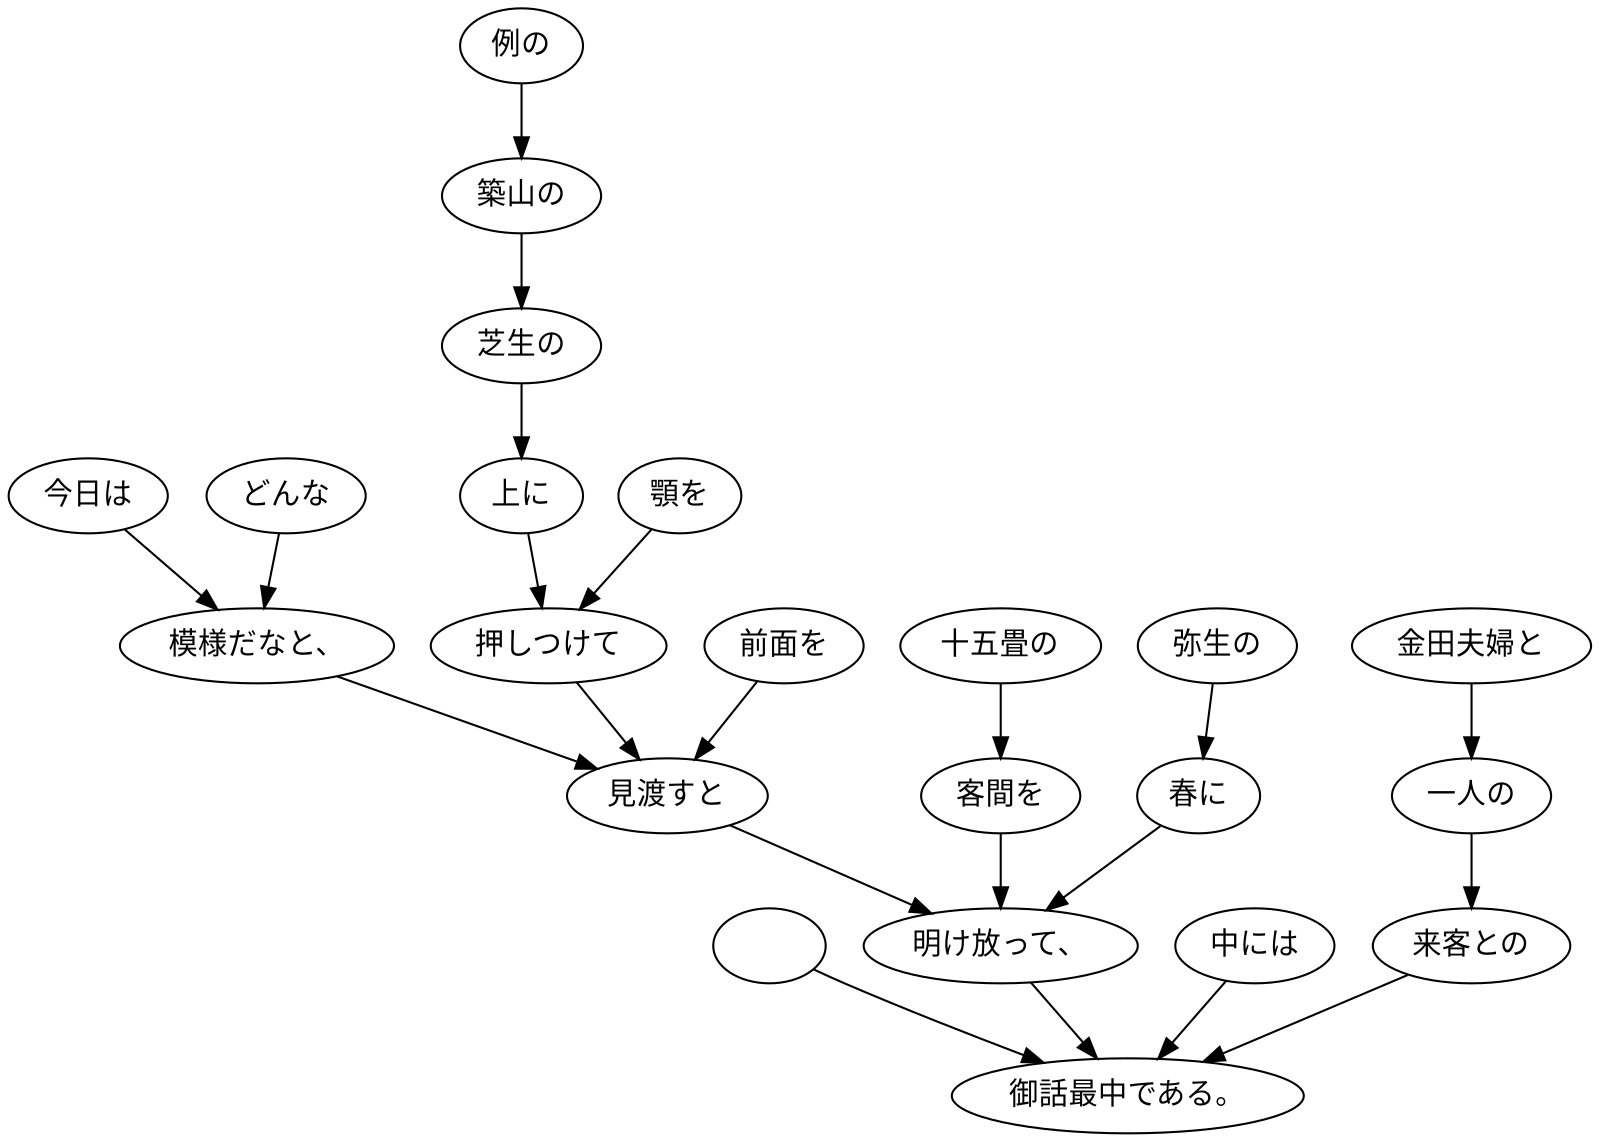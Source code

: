 digraph graph2090 {
	node0 [label="　"];
	node1 [label="今日は"];
	node2 [label="どんな"];
	node3 [label="模様だなと、"];
	node4 [label="例の"];
	node5 [label="築山の"];
	node6 [label="芝生の"];
	node7 [label="上に"];
	node8 [label="顎を"];
	node9 [label="押しつけて"];
	node10 [label="前面を"];
	node11 [label="見渡すと"];
	node12 [label="十五畳の"];
	node13 [label="客間を"];
	node14 [label="弥生の"];
	node15 [label="春に"];
	node16 [label="明け放って、"];
	node17 [label="中には"];
	node18 [label="金田夫婦と"];
	node19 [label="一人の"];
	node20 [label="来客との"];
	node21 [label="御話最中である。"];
	node0 -> node21;
	node1 -> node3;
	node2 -> node3;
	node3 -> node11;
	node4 -> node5;
	node5 -> node6;
	node6 -> node7;
	node7 -> node9;
	node8 -> node9;
	node9 -> node11;
	node10 -> node11;
	node11 -> node16;
	node12 -> node13;
	node13 -> node16;
	node14 -> node15;
	node15 -> node16;
	node16 -> node21;
	node17 -> node21;
	node18 -> node19;
	node19 -> node20;
	node20 -> node21;
}
